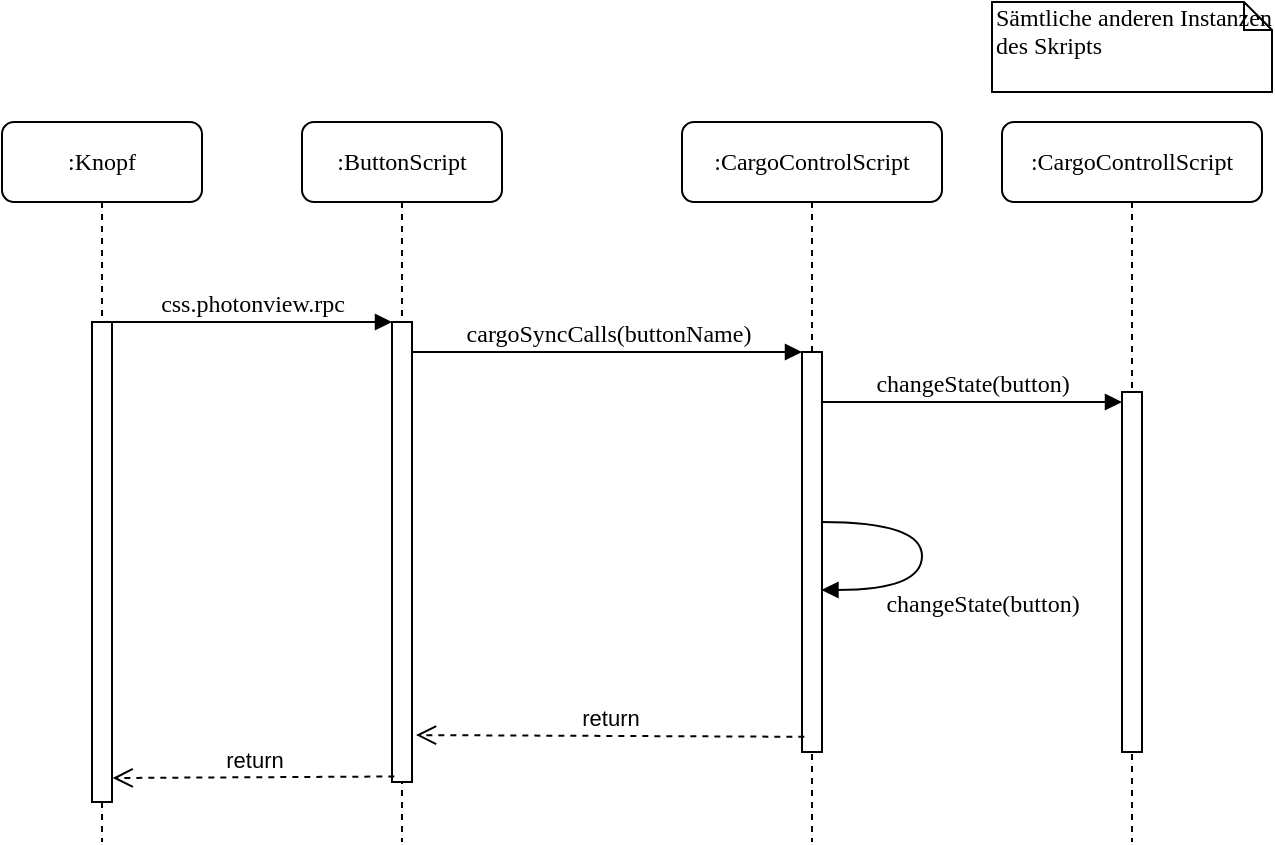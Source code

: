 <mxfile version="13.1.13" type="device"><diagram name="Page-1" id="13e1069c-82ec-6db2-03f1-153e76fe0fe0"><mxGraphModel dx="918" dy="486" grid="1" gridSize="10" guides="1" tooltips="1" connect="1" arrows="1" fold="1" page="1" pageScale="1" pageWidth="1100" pageHeight="850" background="#ffffff" math="0" shadow="0"><root><mxCell id="0"/><mxCell id="1" parent="0"/><mxCell id="7baba1c4bc27f4b0-2" value=":ButtonScript" style="shape=umlLifeline;perimeter=lifelinePerimeter;whiteSpace=wrap;html=1;container=1;collapsible=0;recursiveResize=0;outlineConnect=0;rounded=1;shadow=0;comic=0;labelBackgroundColor=none;strokeWidth=1;fontFamily=Verdana;fontSize=12;align=center;" parent="1" vertex="1"><mxGeometry x="250" y="80" width="100" height="360" as="geometry"/></mxCell><mxCell id="7baba1c4bc27f4b0-10" value="" style="html=1;points=[];perimeter=orthogonalPerimeter;rounded=0;shadow=0;comic=0;labelBackgroundColor=none;strokeWidth=1;fontFamily=Verdana;fontSize=12;align=center;" parent="7baba1c4bc27f4b0-2" vertex="1"><mxGeometry x="45" y="100" width="10" height="230" as="geometry"/></mxCell><mxCell id="7baba1c4bc27f4b0-3" value=":CargoControlScript" style="shape=umlLifeline;perimeter=lifelinePerimeter;whiteSpace=wrap;html=1;container=1;collapsible=0;recursiveResize=0;outlineConnect=0;rounded=1;shadow=0;comic=0;labelBackgroundColor=none;strokeWidth=1;fontFamily=Verdana;fontSize=12;align=center;" parent="1" vertex="1"><mxGeometry x="440" y="80" width="130" height="360" as="geometry"/></mxCell><mxCell id="7baba1c4bc27f4b0-13" value="" style="html=1;points=[];perimeter=orthogonalPerimeter;rounded=0;shadow=0;comic=0;labelBackgroundColor=none;strokeWidth=1;fontFamily=Verdana;fontSize=12;align=center;" parent="7baba1c4bc27f4b0-3" vertex="1"><mxGeometry x="60" y="115" width="10" height="200" as="geometry"/></mxCell><mxCell id="T7_tXTwFUDG3KtbsFx_h-2" value="changeState(button)" style="html=1;verticalAlign=bottom;endArrow=block;labelBackgroundColor=none;fontFamily=Verdana;fontSize=12;elbow=vertical;edgeStyle=orthogonalEdgeStyle;curved=1;entryX=0.972;entryY=0.595;entryDx=0;entryDy=0;entryPerimeter=0;" edge="1" parent="7baba1c4bc27f4b0-3" source="7baba1c4bc27f4b0-13" target="7baba1c4bc27f4b0-13"><mxGeometry x="0.251" y="34" relative="1" as="geometry"><mxPoint x="30.66" y="200.01" as="sourcePoint"/><mxPoint x="5" y="239" as="targetPoint"/><Array as="points"><mxPoint x="120" y="200"/><mxPoint x="120" y="234"/></Array><mxPoint x="30" y="-18" as="offset"/></mxGeometry></mxCell><mxCell id="7baba1c4bc27f4b0-4" value=":CargoControllScript" style="shape=umlLifeline;perimeter=lifelinePerimeter;whiteSpace=wrap;html=1;container=1;collapsible=0;recursiveResize=0;outlineConnect=0;rounded=1;shadow=0;comic=0;labelBackgroundColor=none;strokeWidth=1;fontFamily=Verdana;fontSize=12;align=center;" parent="1" vertex="1"><mxGeometry x="600" y="80" width="130" height="360" as="geometry"/></mxCell><mxCell id="7baba1c4bc27f4b0-16" value="" style="html=1;points=[];perimeter=orthogonalPerimeter;rounded=0;shadow=0;comic=0;labelBackgroundColor=none;strokeWidth=1;fontFamily=Verdana;fontSize=12;align=center;" parent="7baba1c4bc27f4b0-4" vertex="1"><mxGeometry x="60" y="135" width="10" height="180" as="geometry"/></mxCell><mxCell id="7baba1c4bc27f4b0-8" value=":Knopf" style="shape=umlLifeline;perimeter=lifelinePerimeter;whiteSpace=wrap;html=1;container=1;collapsible=0;recursiveResize=0;outlineConnect=0;rounded=1;shadow=0;comic=0;labelBackgroundColor=none;strokeWidth=1;fontFamily=Verdana;fontSize=12;align=center;" parent="1" vertex="1"><mxGeometry x="100" y="80" width="100" height="360" as="geometry"/></mxCell><mxCell id="7baba1c4bc27f4b0-9" value="" style="html=1;points=[];perimeter=orthogonalPerimeter;rounded=0;shadow=0;comic=0;labelBackgroundColor=none;strokeWidth=1;fontFamily=Verdana;fontSize=12;align=center;" parent="7baba1c4bc27f4b0-8" vertex="1"><mxGeometry x="45" y="100" width="10" height="240" as="geometry"/></mxCell><mxCell id="7baba1c4bc27f4b0-17" value="changeState(button)" style="html=1;verticalAlign=bottom;endArrow=block;labelBackgroundColor=none;fontFamily=Verdana;fontSize=12;edgeStyle=elbowEdgeStyle;elbow=vertical;" parent="1" source="7baba1c4bc27f4b0-13" target="7baba1c4bc27f4b0-16" edge="1"><mxGeometry relative="1" as="geometry"><mxPoint x="510" y="220" as="sourcePoint"/><Array as="points"><mxPoint x="610" y="220"/><mxPoint x="560" y="230"/><mxPoint x="510" y="210"/></Array></mxGeometry></mxCell><mxCell id="7baba1c4bc27f4b0-11" value="css.photonview.rpc" style="html=1;verticalAlign=bottom;endArrow=block;entryX=0;entryY=0;labelBackgroundColor=none;fontFamily=Verdana;fontSize=12;edgeStyle=elbowEdgeStyle;elbow=vertical;" parent="1" source="7baba1c4bc27f4b0-9" target="7baba1c4bc27f4b0-10" edge="1"><mxGeometry relative="1" as="geometry"><mxPoint x="220" y="190" as="sourcePoint"/></mxGeometry></mxCell><mxCell id="7baba1c4bc27f4b0-14" value="cargoSyncCalls(buttonName)" style="html=1;verticalAlign=bottom;endArrow=block;entryX=0;entryY=0;labelBackgroundColor=none;fontFamily=Verdana;fontSize=12;edgeStyle=elbowEdgeStyle;elbow=vertical;" parent="1" source="7baba1c4bc27f4b0-10" target="7baba1c4bc27f4b0-13" edge="1"><mxGeometry relative="1" as="geometry"><mxPoint x="370" y="200" as="sourcePoint"/></mxGeometry></mxCell><mxCell id="7baba1c4bc27f4b0-43" value="Sämtliche anderen Instanzen des Skripts" style="shape=note;whiteSpace=wrap;html=1;size=14;verticalAlign=top;align=left;spacingTop=-6;rounded=0;shadow=0;comic=0;labelBackgroundColor=none;strokeWidth=1;fontFamily=Verdana;fontSize=12" parent="1" vertex="1"><mxGeometry x="595" y="20" width="140" height="45" as="geometry"/></mxCell><mxCell id="T7_tXTwFUDG3KtbsFx_h-3" value="return" style="html=1;verticalAlign=bottom;endArrow=open;dashed=1;endSize=8;exitX=0.117;exitY=0.962;exitDx=0;exitDy=0;exitPerimeter=0;entryX=1.2;entryY=0.898;entryDx=0;entryDy=0;entryPerimeter=0;" edge="1" parent="1" source="7baba1c4bc27f4b0-13" target="7baba1c4bc27f4b0-10"><mxGeometry relative="1" as="geometry"><mxPoint x="480" y="390" as="sourcePoint"/><mxPoint x="400" y="390" as="targetPoint"/></mxGeometry></mxCell><mxCell id="T7_tXTwFUDG3KtbsFx_h-4" value="return" style="html=1;verticalAlign=bottom;endArrow=open;dashed=1;endSize=8;exitX=0.117;exitY=0.988;exitDx=0;exitDy=0;exitPerimeter=0;entryX=1.032;entryY=0.95;entryDx=0;entryDy=0;entryPerimeter=0;" edge="1" parent="1" source="7baba1c4bc27f4b0-10" target="7baba1c4bc27f4b0-9"><mxGeometry relative="1" as="geometry"><mxPoint x="250" y="410" as="sourcePoint"/><mxPoint x="154" y="410" as="targetPoint"/></mxGeometry></mxCell></root></mxGraphModel></diagram></mxfile>